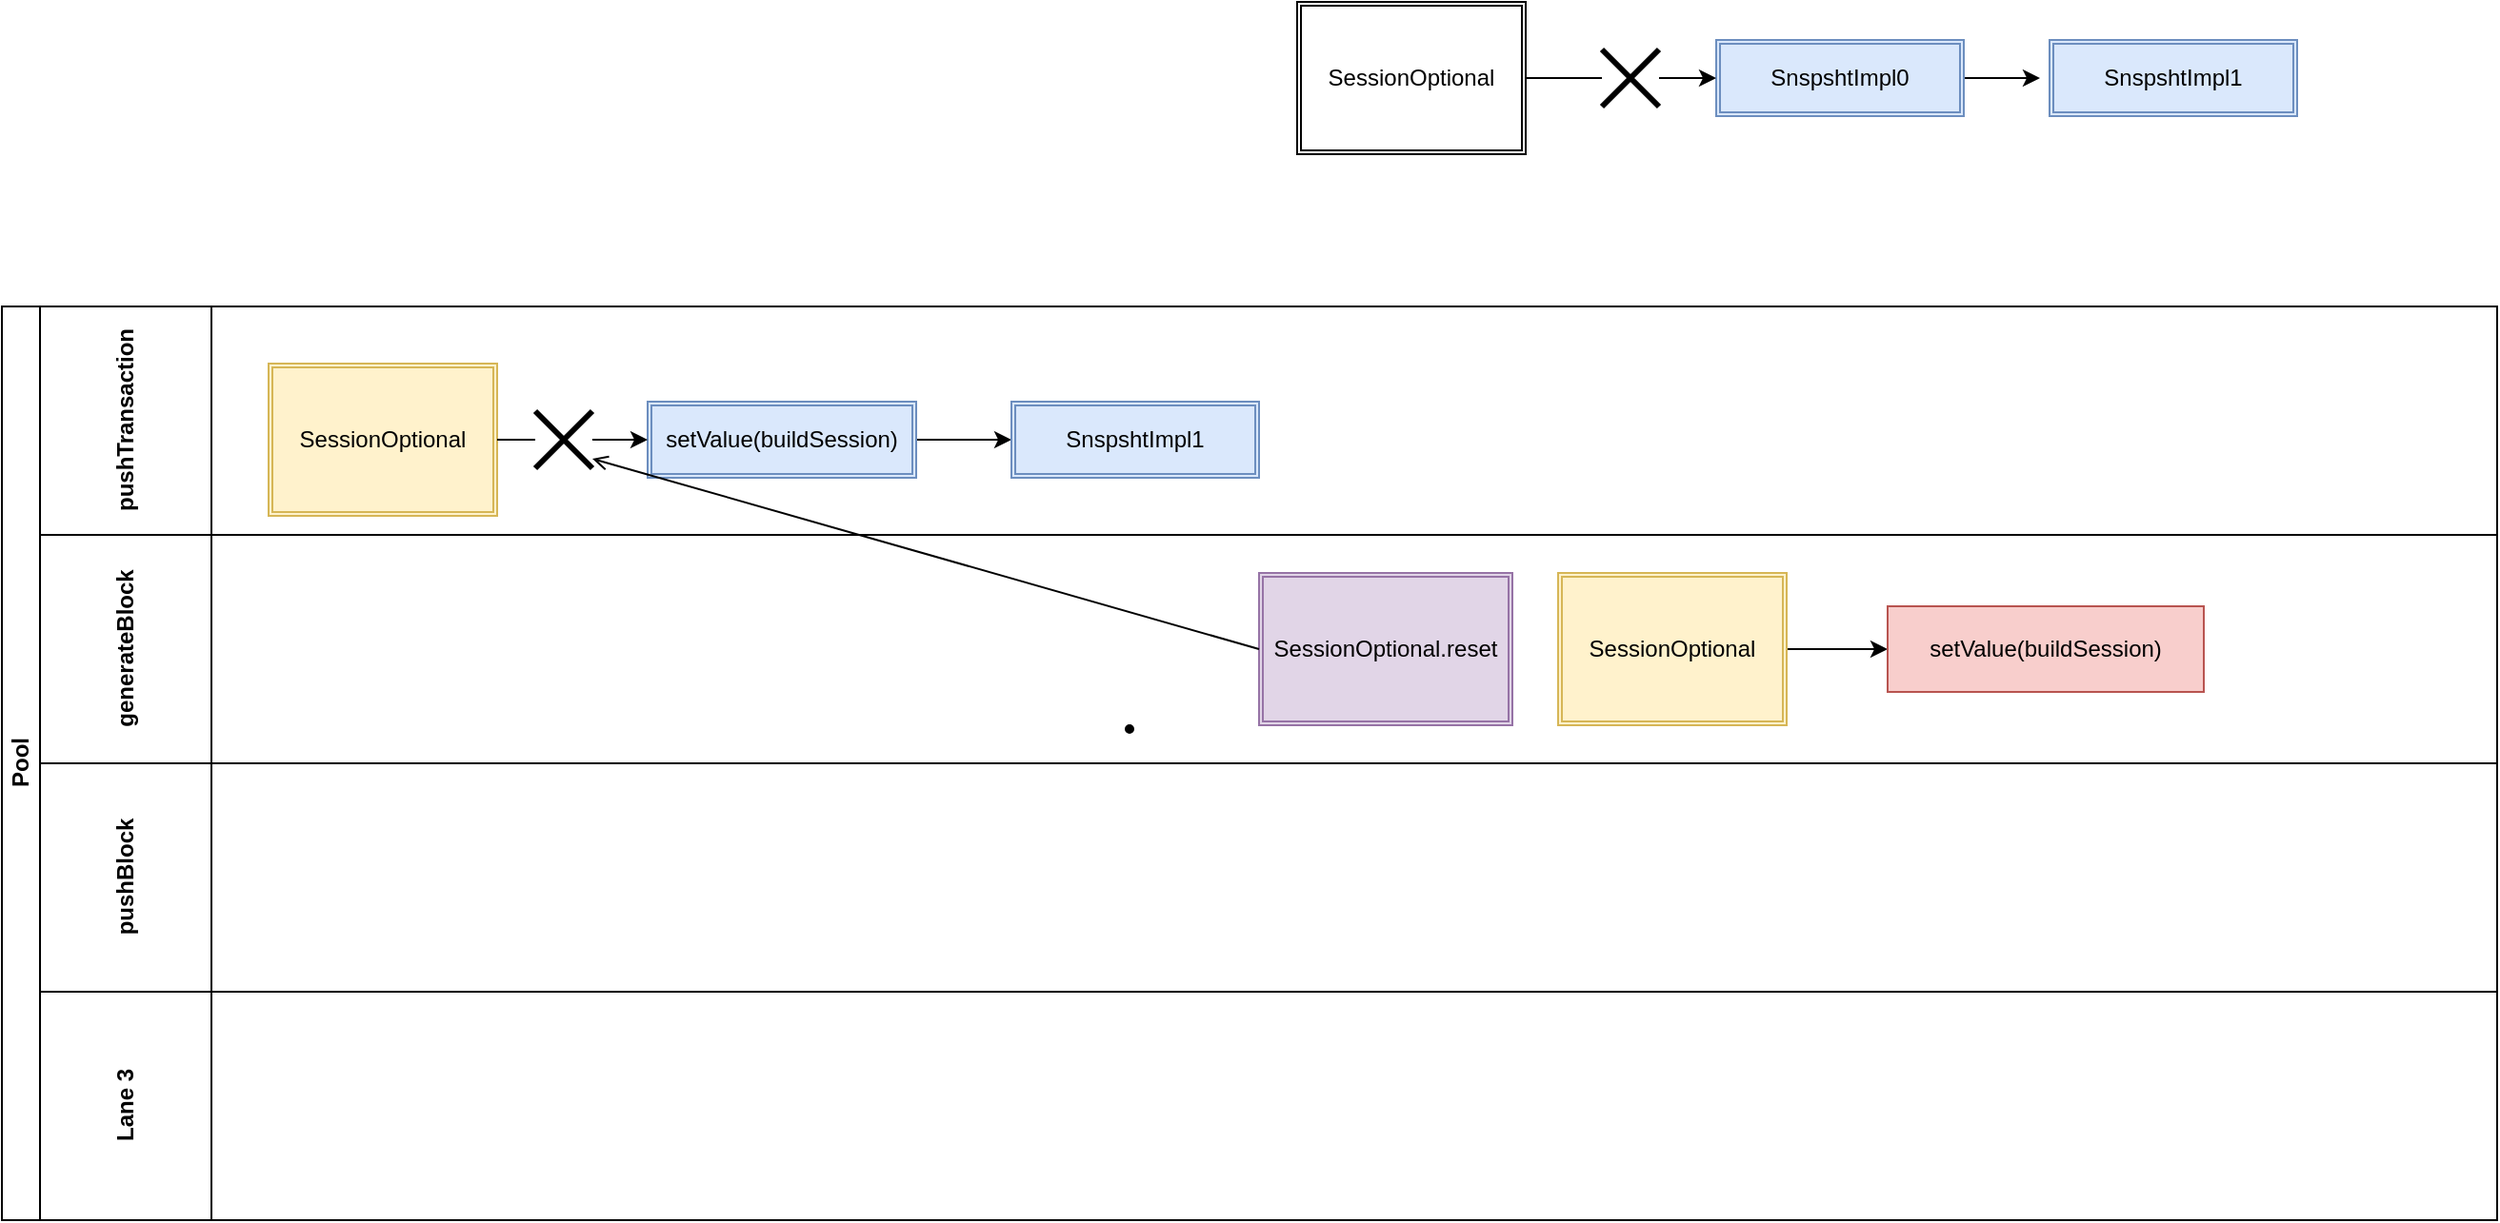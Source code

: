 <mxfile version="20.2.2" type="github">
  <diagram id="prtHgNgQTEPvFCAcTncT" name="Page-1">
    <mxGraphModel dx="1377" dy="1965" grid="1" gridSize="10" guides="1" tooltips="1" connect="1" arrows="1" fold="1" page="1" pageScale="1" pageWidth="827" pageHeight="1169" math="0" shadow="0">
      <root>
        <mxCell id="0" />
        <mxCell id="1" parent="0" />
        <mxCell id="dNxyNK7c78bLwvsdeMH5-19" value="Pool" style="swimlane;html=1;childLayout=stackLayout;resizeParent=1;resizeParentMax=0;horizontal=0;startSize=20;horizontalStack=0;textDirection=rtl;" parent="1" vertex="1">
          <mxGeometry x="10" y="120" width="1310" height="480" as="geometry" />
        </mxCell>
        <mxCell id="dNxyNK7c78bLwvsdeMH5-20" value="pushTransaction&lt;br&gt;" style="swimlane;html=1;startSize=90;horizontal=0;flipV=1;flipH=0;textDirection=rtl;" parent="dNxyNK7c78bLwvsdeMH5-19" vertex="1">
          <mxGeometry x="20" width="1290" height="120" as="geometry">
            <mxRectangle x="20" width="670" height="140" as="alternateBounds" />
          </mxGeometry>
        </mxCell>
        <mxCell id="vQN2oS0xUp7O3IiYGW6Z-31" value="" style="edgeStyle=orthogonalEdgeStyle;rounded=0;orthogonalLoop=1;jettySize=auto;html=1;" edge="1" parent="dNxyNK7c78bLwvsdeMH5-20" source="vQN2oS0xUp7O3IiYGW6Z-27">
          <mxGeometry relative="1" as="geometry">
            <mxPoint x="510" y="70" as="targetPoint" />
          </mxGeometry>
        </mxCell>
        <mxCell id="vQN2oS0xUp7O3IiYGW6Z-27" value="setValue(buildSession)" style="shape=ext;double=1;rounded=0;whiteSpace=wrap;html=1;fillColor=#dae8fc;strokeColor=#6c8ebf;" vertex="1" parent="dNxyNK7c78bLwvsdeMH5-20">
          <mxGeometry x="319" y="50" width="141" height="40" as="geometry" />
        </mxCell>
        <mxCell id="vQN2oS0xUp7O3IiYGW6Z-30" value="" style="edgeStyle=orthogonalEdgeStyle;rounded=0;orthogonalLoop=1;jettySize=auto;html=1;startArrow=none;" edge="1" parent="dNxyNK7c78bLwvsdeMH5-20" source="vQN2oS0xUp7O3IiYGW6Z-62" target="vQN2oS0xUp7O3IiYGW6Z-27">
          <mxGeometry relative="1" as="geometry" />
        </mxCell>
        <mxCell id="vQN2oS0xUp7O3IiYGW6Z-29" value="SessionOptional" style="shape=ext;double=1;rounded=0;whiteSpace=wrap;html=1;fillColor=#fff2cc;strokeColor=#d6b656;" vertex="1" parent="dNxyNK7c78bLwvsdeMH5-20">
          <mxGeometry x="120" y="30" width="120" height="80" as="geometry" />
        </mxCell>
        <mxCell id="vQN2oS0xUp7O3IiYGW6Z-28" value="SnspshtImpl1" style="shape=ext;double=1;rounded=0;whiteSpace=wrap;html=1;fillColor=#dae8fc;strokeColor=#6c8ebf;" vertex="1" parent="dNxyNK7c78bLwvsdeMH5-20">
          <mxGeometry x="510" y="50" width="130" height="40" as="geometry" />
        </mxCell>
        <mxCell id="vQN2oS0xUp7O3IiYGW6Z-62" value="" style="shape=umlDestroy;whiteSpace=wrap;html=1;strokeWidth=3;" vertex="1" parent="dNxyNK7c78bLwvsdeMH5-20">
          <mxGeometry x="260" y="55" width="30" height="30" as="geometry" />
        </mxCell>
        <mxCell id="vQN2oS0xUp7O3IiYGW6Z-63" value="" style="edgeStyle=orthogonalEdgeStyle;rounded=0;orthogonalLoop=1;jettySize=auto;html=1;endArrow=none;" edge="1" parent="dNxyNK7c78bLwvsdeMH5-20" source="vQN2oS0xUp7O3IiYGW6Z-29" target="vQN2oS0xUp7O3IiYGW6Z-62">
          <mxGeometry relative="1" as="geometry">
            <mxPoint x="270" y="190" as="sourcePoint" />
            <mxPoint x="349" y="190" as="targetPoint" />
          </mxGeometry>
        </mxCell>
        <mxCell id="vQN2oS0xUp7O3IiYGW6Z-1" value="generateBlock" style="swimlane;html=1;startSize=90;horizontal=0;" vertex="1" parent="dNxyNK7c78bLwvsdeMH5-19">
          <mxGeometry x="20" y="120" width="1290" height="120" as="geometry" />
        </mxCell>
        <mxCell id="vQN2oS0xUp7O3IiYGW6Z-56" value="" style="edgeStyle=orthogonalEdgeStyle;rounded=0;orthogonalLoop=1;jettySize=auto;html=1;" edge="1" parent="vQN2oS0xUp7O3IiYGW6Z-1" source="vQN2oS0xUp7O3IiYGW6Z-54" target="vQN2oS0xUp7O3IiYGW6Z-55">
          <mxGeometry relative="1" as="geometry" />
        </mxCell>
        <mxCell id="vQN2oS0xUp7O3IiYGW6Z-54" value="SessionOptional" style="shape=ext;double=1;rounded=0;whiteSpace=wrap;html=1;fillColor=#fff2cc;strokeColor=#d6b656;" vertex="1" parent="vQN2oS0xUp7O3IiYGW6Z-1">
          <mxGeometry x="797" y="20" width="120" height="80" as="geometry" />
        </mxCell>
        <mxCell id="vQN2oS0xUp7O3IiYGW6Z-55" value="setValue(buildSession)" style="whiteSpace=wrap;html=1;rounded=0;fillColor=#f8cecc;strokeColor=#b85450;" vertex="1" parent="vQN2oS0xUp7O3IiYGW6Z-1">
          <mxGeometry x="970" y="37.5" width="166" height="45" as="geometry" />
        </mxCell>
        <mxCell id="vQN2oS0xUp7O3IiYGW6Z-52" value="SessionOptional.reset" style="shape=ext;double=1;rounded=0;whiteSpace=wrap;html=1;fillColor=#e1d5e7;strokeColor=#9673a6;" vertex="1" parent="vQN2oS0xUp7O3IiYGW6Z-1">
          <mxGeometry x="640" y="20" width="133" height="80" as="geometry" />
        </mxCell>
        <mxCell id="dNxyNK7c78bLwvsdeMH5-21" value="pushBlock&lt;br&gt;" style="swimlane;html=1;startSize=90;horizontal=0;" parent="dNxyNK7c78bLwvsdeMH5-19" vertex="1">
          <mxGeometry x="20" y="240" width="1290" height="120" as="geometry" />
        </mxCell>
        <mxCell id="dNxyNK7c78bLwvsdeMH5-22" value="Lane 3" style="swimlane;html=1;startSize=90;horizontal=0;" parent="dNxyNK7c78bLwvsdeMH5-19" vertex="1">
          <mxGeometry x="20" y="360" width="1290" height="120" as="geometry" />
        </mxCell>
        <mxCell id="vQN2oS0xUp7O3IiYGW6Z-32" value="" style="edgeStyle=orthogonalEdgeStyle;rounded=0;orthogonalLoop=1;jettySize=auto;html=1;" edge="1" parent="1" source="vQN2oS0xUp7O3IiYGW6Z-33">
          <mxGeometry relative="1" as="geometry">
            <mxPoint x="1080" as="targetPoint" />
          </mxGeometry>
        </mxCell>
        <mxCell id="vQN2oS0xUp7O3IiYGW6Z-33" value="SnspshtImpl0" style="shape=ext;double=1;rounded=0;whiteSpace=wrap;html=1;fillColor=#dae8fc;strokeColor=#6c8ebf;" vertex="1" parent="1">
          <mxGeometry x="910" y="-20" width="130" height="40" as="geometry" />
        </mxCell>
        <mxCell id="vQN2oS0xUp7O3IiYGW6Z-34" value="SnspshtImpl1" style="shape=ext;double=1;rounded=0;whiteSpace=wrap;html=1;fillColor=#dae8fc;strokeColor=#6c8ebf;" vertex="1" parent="1">
          <mxGeometry x="1085" y="-20" width="130" height="40" as="geometry" />
        </mxCell>
        <mxCell id="vQN2oS0xUp7O3IiYGW6Z-35" value="" style="edgeStyle=orthogonalEdgeStyle;rounded=0;orthogonalLoop=1;jettySize=auto;html=1;startArrow=none;" edge="1" parent="1" source="vQN2oS0xUp7O3IiYGW6Z-37" target="vQN2oS0xUp7O3IiYGW6Z-33">
          <mxGeometry relative="1" as="geometry" />
        </mxCell>
        <mxCell id="vQN2oS0xUp7O3IiYGW6Z-36" value="SessionOptional" style="shape=ext;double=1;rounded=0;whiteSpace=wrap;html=1;" vertex="1" parent="1">
          <mxGeometry x="690" y="-40" width="120" height="80" as="geometry" />
        </mxCell>
        <mxCell id="vQN2oS0xUp7O3IiYGW6Z-37" value="" style="shape=umlDestroy;whiteSpace=wrap;html=1;strokeWidth=3;" vertex="1" parent="1">
          <mxGeometry x="850" y="-15" width="30" height="30" as="geometry" />
        </mxCell>
        <mxCell id="vQN2oS0xUp7O3IiYGW6Z-38" value="" style="edgeStyle=orthogonalEdgeStyle;rounded=0;orthogonalLoop=1;jettySize=auto;html=1;endArrow=none;" edge="1" parent="1" source="vQN2oS0xUp7O3IiYGW6Z-36" target="vQN2oS0xUp7O3IiYGW6Z-37">
          <mxGeometry relative="1" as="geometry">
            <mxPoint x="810" as="sourcePoint" />
            <mxPoint x="910" as="targetPoint" />
          </mxGeometry>
        </mxCell>
        <mxCell id="vQN2oS0xUp7O3IiYGW6Z-60" value="" style="ellipse;html=1;fillColor=#000000;" vertex="1" parent="1">
          <mxGeometry x="600" y="340" width="4" height="4" as="geometry" />
        </mxCell>
        <mxCell id="vQN2oS0xUp7O3IiYGW6Z-61" value="" style="endArrow=open;html=1;rounded=0;align=center;verticalAlign=top;endFill=0;labelBackgroundColor=none;endSize=6;exitX=0;exitY=0.5;exitDx=0;exitDy=0;" edge="1" source="vQN2oS0xUp7O3IiYGW6Z-52" parent="1">
          <mxGeometry relative="1" as="geometry">
            <mxPoint x="320" y="200" as="targetPoint" />
          </mxGeometry>
        </mxCell>
      </root>
    </mxGraphModel>
  </diagram>
</mxfile>
